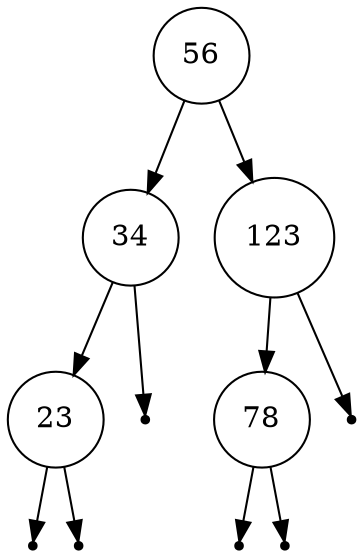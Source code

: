 digraph OBST {
  node [shape=circle];
  "56" -> "34";
  "34" -> "23";
  null0 [shape=point];
  "23" -> null0;
  null1 [shape=point];
  "23" -> null1;
  null2 [shape=point];
  "34" -> null2;
  "56" -> "123";
  "123" -> "78";
  null3 [shape=point];
  "78" -> null3;
  null4 [shape=point];
  "78" -> null4;
  null5 [shape=point];
  "123" -> null5;
}
